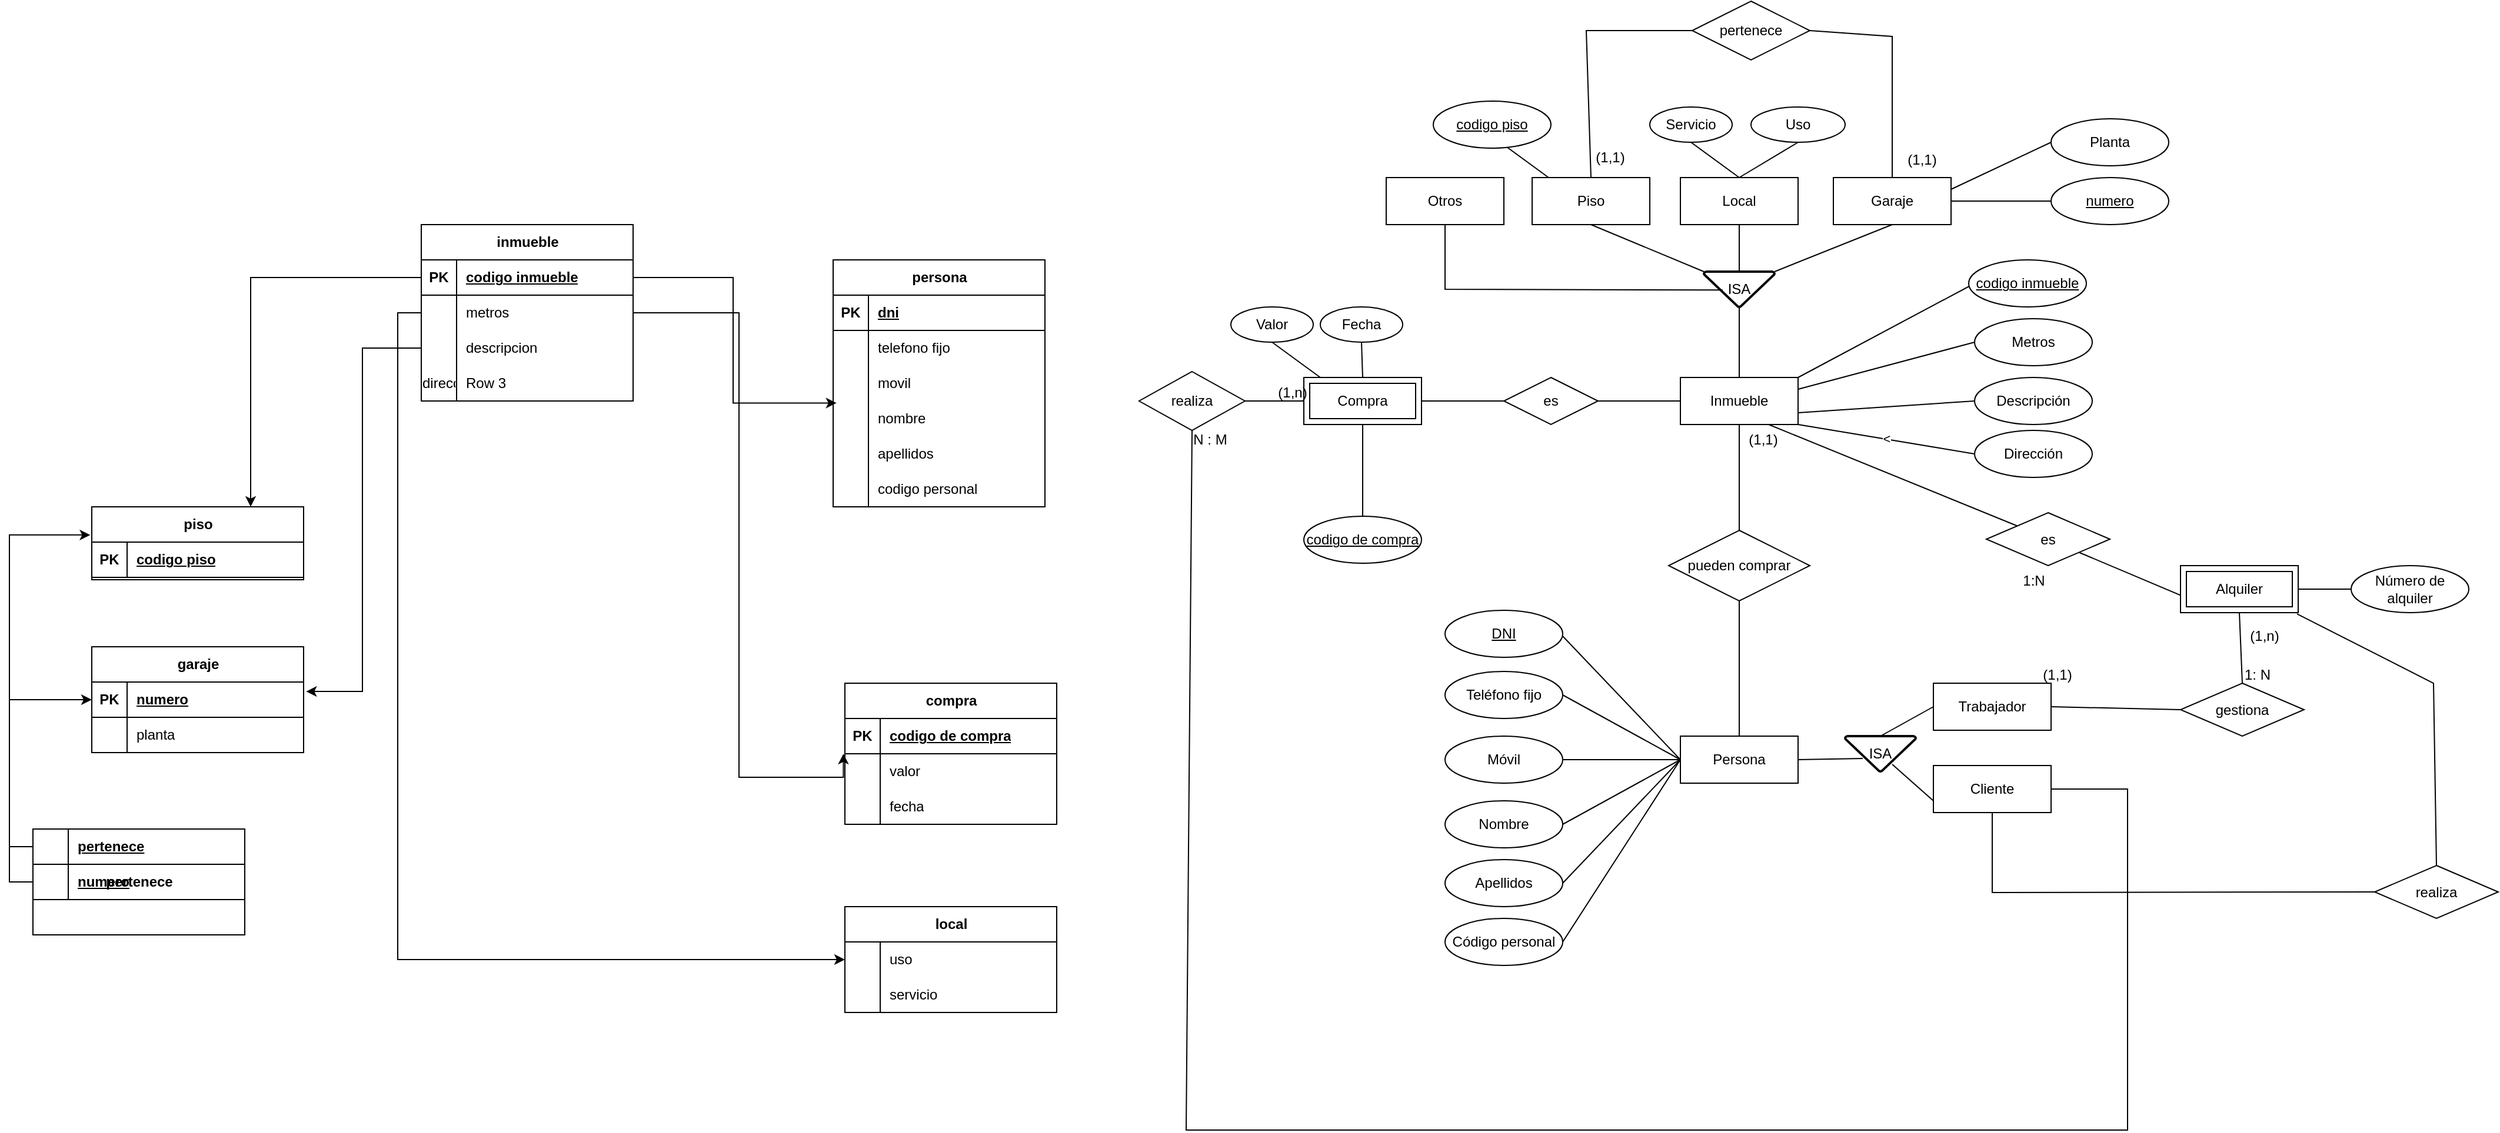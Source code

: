 <mxfile version="22.0.3" type="device">
  <diagram name="Página-1" id="IoMVb9g9P1kdKPF9sV89">
    <mxGraphModel dx="2796" dy="2153" grid="1" gridSize="10" guides="1" tooltips="1" connect="1" arrows="1" fold="1" page="1" pageScale="1" pageWidth="827" pageHeight="1169" math="0" shadow="0">
      <root>
        <mxCell id="0" />
        <mxCell id="1" parent="0" />
        <mxCell id="JEDPSPxCT1Yplpk_YO5b-1" value="Persona" style="whiteSpace=wrap;html=1;align=center;" parent="1" vertex="1">
          <mxGeometry x="720" y="145" width="100" height="40" as="geometry" />
        </mxCell>
        <mxCell id="JEDPSPxCT1Yplpk_YO5b-4" value="Teléfono fijo" style="ellipse;whiteSpace=wrap;html=1;align=center;" parent="1" vertex="1">
          <mxGeometry x="520" y="90" width="100" height="40" as="geometry" />
        </mxCell>
        <mxCell id="JEDPSPxCT1Yplpk_YO5b-5" value="Móvil" style="ellipse;whiteSpace=wrap;html=1;align=center;" parent="1" vertex="1">
          <mxGeometry x="520" y="145" width="100" height="40" as="geometry" />
        </mxCell>
        <mxCell id="JEDPSPxCT1Yplpk_YO5b-6" value="Nombre" style="ellipse;whiteSpace=wrap;html=1;align=center;" parent="1" vertex="1">
          <mxGeometry x="520" y="200" width="100" height="40" as="geometry" />
        </mxCell>
        <mxCell id="JEDPSPxCT1Yplpk_YO5b-7" value="Apellidos" style="ellipse;whiteSpace=wrap;html=1;align=center;" parent="1" vertex="1">
          <mxGeometry x="520" y="250" width="100" height="40" as="geometry" />
        </mxCell>
        <mxCell id="JEDPSPxCT1Yplpk_YO5b-8" value="" style="endArrow=none;html=1;rounded=0;exitX=1;exitY=0.5;exitDx=0;exitDy=0;entryX=0;entryY=0.5;entryDx=0;entryDy=0;" parent="1" target="JEDPSPxCT1Yplpk_YO5b-1" edge="1">
          <mxGeometry relative="1" as="geometry">
            <mxPoint x="620.0" y="60" as="sourcePoint" />
            <mxPoint x="720" y="180" as="targetPoint" />
          </mxGeometry>
        </mxCell>
        <mxCell id="JEDPSPxCT1Yplpk_YO5b-9" value="" style="endArrow=none;html=1;rounded=0;exitX=1;exitY=0.5;exitDx=0;exitDy=0;entryX=0;entryY=0.5;entryDx=0;entryDy=0;" parent="1" source="JEDPSPxCT1Yplpk_YO5b-4" target="JEDPSPxCT1Yplpk_YO5b-1" edge="1">
          <mxGeometry relative="1" as="geometry">
            <mxPoint x="630" y="70" as="sourcePoint" />
            <mxPoint x="670" y="240" as="targetPoint" />
          </mxGeometry>
        </mxCell>
        <mxCell id="JEDPSPxCT1Yplpk_YO5b-10" value="" style="endArrow=none;html=1;rounded=0;exitX=1;exitY=0.5;exitDx=0;exitDy=0;entryX=0;entryY=0.5;entryDx=0;entryDy=0;" parent="1" source="JEDPSPxCT1Yplpk_YO5b-5" target="JEDPSPxCT1Yplpk_YO5b-1" edge="1">
          <mxGeometry relative="1" as="geometry">
            <mxPoint x="640" y="80" as="sourcePoint" />
            <mxPoint x="680" y="220" as="targetPoint" />
          </mxGeometry>
        </mxCell>
        <mxCell id="JEDPSPxCT1Yplpk_YO5b-11" value="" style="endArrow=none;html=1;rounded=0;exitX=1;exitY=0.5;exitDx=0;exitDy=0;entryX=0;entryY=0.5;entryDx=0;entryDy=0;" parent="1" source="JEDPSPxCT1Yplpk_YO5b-6" target="JEDPSPxCT1Yplpk_YO5b-1" edge="1">
          <mxGeometry relative="1" as="geometry">
            <mxPoint x="650" y="90" as="sourcePoint" />
            <mxPoint x="760" y="260" as="targetPoint" />
          </mxGeometry>
        </mxCell>
        <mxCell id="JEDPSPxCT1Yplpk_YO5b-12" value="" style="endArrow=none;html=1;rounded=0;exitX=1;exitY=0.5;exitDx=0;exitDy=0;entryX=0;entryY=0.5;entryDx=0;entryDy=0;" parent="1" source="JEDPSPxCT1Yplpk_YO5b-7" target="JEDPSPxCT1Yplpk_YO5b-1" edge="1">
          <mxGeometry relative="1" as="geometry">
            <mxPoint x="660" y="100" as="sourcePoint" />
            <mxPoint x="710" y="205" as="targetPoint" />
          </mxGeometry>
        </mxCell>
        <mxCell id="JEDPSPxCT1Yplpk_YO5b-25" value="" style="endArrow=none;html=1;rounded=0;exitX=1;exitY=0.5;exitDx=0;exitDy=0;entryX=0;entryY=0.5;entryDx=0;entryDy=0;" parent="1" source="JEDPSPxCT1Yplpk_YO5b-89" target="JEDPSPxCT1Yplpk_YO5b-1" edge="1">
          <mxGeometry relative="1" as="geometry">
            <mxPoint x="770" y="300" as="sourcePoint" />
            <mxPoint x="740" y="250" as="targetPoint" />
          </mxGeometry>
        </mxCell>
        <mxCell id="JEDPSPxCT1Yplpk_YO5b-28" value="" style="endArrow=none;html=1;rounded=0;entryX=0.25;entryY=0.633;entryDx=0;entryDy=0;entryPerimeter=0;exitX=1;exitY=0.5;exitDx=0;exitDy=0;" parent="1" source="JEDPSPxCT1Yplpk_YO5b-1" target="JEDPSPxCT1Yplpk_YO5b-88" edge="1">
          <mxGeometry relative="1" as="geometry">
            <mxPoint x="840" y="200" as="sourcePoint" />
            <mxPoint x="940" y="210" as="targetPoint" />
          </mxGeometry>
        </mxCell>
        <mxCell id="JEDPSPxCT1Yplpk_YO5b-29" value="" style="endArrow=none;html=1;rounded=0;exitX=0;exitY=0.75;exitDx=0;exitDy=0;entryX=0.667;entryY=0.8;entryDx=0;entryDy=0;entryPerimeter=0;" parent="1" source="JEDPSPxCT1Yplpk_YO5b-91" target="JEDPSPxCT1Yplpk_YO5b-88" edge="1">
          <mxGeometry relative="1" as="geometry">
            <mxPoint x="820" y="505" as="sourcePoint" />
            <mxPoint x="960" y="350" as="targetPoint" />
          </mxGeometry>
        </mxCell>
        <mxCell id="JEDPSPxCT1Yplpk_YO5b-31" value="" style="endArrow=none;html=1;rounded=0;exitX=0.5;exitY=0;exitDx=0;exitDy=0;entryX=0;entryY=0.5;entryDx=0;entryDy=0;exitPerimeter=0;" parent="1" source="JEDPSPxCT1Yplpk_YO5b-88" target="JEDPSPxCT1Yplpk_YO5b-90" edge="1">
          <mxGeometry relative="1" as="geometry">
            <mxPoint x="990" y="329.17" as="sourcePoint" />
            <mxPoint x="1060" y="329.17" as="targetPoint" />
            <Array as="points" />
          </mxGeometry>
        </mxCell>
        <mxCell id="JEDPSPxCT1Yplpk_YO5b-32" value="" style="endArrow=none;html=1;rounded=0;exitX=0.5;exitY=0;exitDx=0;exitDy=0;entryX=0.5;entryY=1;entryDx=0;entryDy=0;" parent="1" source="JEDPSPxCT1Yplpk_YO5b-1" target="JEDPSPxCT1Yplpk_YO5b-33" edge="1">
          <mxGeometry relative="1" as="geometry">
            <mxPoint x="830" y="175" as="sourcePoint" />
            <mxPoint x="770" y="70" as="targetPoint" />
          </mxGeometry>
        </mxCell>
        <mxCell id="JEDPSPxCT1Yplpk_YO5b-33" value="pueden comprar" style="shape=rhombus;perimeter=rhombusPerimeter;whiteSpace=wrap;html=1;align=center;" parent="1" vertex="1">
          <mxGeometry x="710" y="-30" width="120" height="60" as="geometry" />
        </mxCell>
        <mxCell id="JEDPSPxCT1Yplpk_YO5b-34" value="Inmueble" style="whiteSpace=wrap;html=1;align=center;" parent="1" vertex="1">
          <mxGeometry x="720" y="-160" width="100" height="40" as="geometry" />
        </mxCell>
        <mxCell id="JEDPSPxCT1Yplpk_YO5b-35" value="" style="endArrow=none;html=1;rounded=0;exitX=0.5;exitY=1;exitDx=0;exitDy=0;entryX=0.5;entryY=0;entryDx=0;entryDy=0;" parent="1" source="JEDPSPxCT1Yplpk_YO5b-34" target="JEDPSPxCT1Yplpk_YO5b-33" edge="1">
          <mxGeometry relative="1" as="geometry">
            <mxPoint x="880" y="90" as="sourcePoint" />
            <mxPoint x="880" y="-25" as="targetPoint" />
          </mxGeometry>
        </mxCell>
        <mxCell id="JEDPSPxCT1Yplpk_YO5b-36" value="ISA" style="strokeWidth=2;html=1;shape=mxgraph.flowchart.merge_or_storage;whiteSpace=wrap;" parent="1" vertex="1">
          <mxGeometry x="740" y="-250" width="60" height="30" as="geometry" />
        </mxCell>
        <mxCell id="JEDPSPxCT1Yplpk_YO5b-37" value="" style="endArrow=none;html=1;rounded=0;exitX=0.5;exitY=1;exitDx=0;exitDy=0;entryX=0.5;entryY=0;entryDx=0;entryDy=0;exitPerimeter=0;" parent="1" source="JEDPSPxCT1Yplpk_YO5b-36" target="JEDPSPxCT1Yplpk_YO5b-34" edge="1">
          <mxGeometry relative="1" as="geometry">
            <mxPoint x="780" y="-110" as="sourcePoint" />
            <mxPoint x="780" y="-20" as="targetPoint" />
          </mxGeometry>
        </mxCell>
        <mxCell id="JEDPSPxCT1Yplpk_YO5b-41" value="" style="endArrow=none;html=1;rounded=0;exitX=0.5;exitY=1;exitDx=0;exitDy=0;entryX=0;entryY=0;entryDx=0;entryDy=0;entryPerimeter=0;" parent="1" source="JEDPSPxCT1Yplpk_YO5b-64" target="JEDPSPxCT1Yplpk_YO5b-36" edge="1">
          <mxGeometry relative="1" as="geometry">
            <mxPoint x="679.355" y="-295.858" as="sourcePoint" />
            <mxPoint x="780" y="-150" as="targetPoint" />
          </mxGeometry>
        </mxCell>
        <mxCell id="JEDPSPxCT1Yplpk_YO5b-42" value="" style="endArrow=none;html=1;rounded=0;entryX=0.5;entryY=0;entryDx=0;entryDy=0;entryPerimeter=0;exitX=0.5;exitY=1;exitDx=0;exitDy=0;" parent="1" source="JEDPSPxCT1Yplpk_YO5b-65" target="JEDPSPxCT1Yplpk_YO5b-36" edge="1">
          <mxGeometry relative="1" as="geometry">
            <mxPoint x="790" y="-270" as="sourcePoint" />
            <mxPoint x="790" y="-140" as="targetPoint" />
          </mxGeometry>
        </mxCell>
        <mxCell id="JEDPSPxCT1Yplpk_YO5b-43" value="" style="endArrow=none;html=1;rounded=0;exitX=0.5;exitY=1;exitDx=0;exitDy=0;entryX=1;entryY=0;entryDx=0;entryDy=0;entryPerimeter=0;" parent="1" source="JEDPSPxCT1Yplpk_YO5b-67" target="JEDPSPxCT1Yplpk_YO5b-36" edge="1">
          <mxGeometry relative="1" as="geometry">
            <mxPoint x="900" y="-290" as="sourcePoint" />
            <mxPoint x="800" y="-130" as="targetPoint" />
          </mxGeometry>
        </mxCell>
        <mxCell id="JEDPSPxCT1Yplpk_YO5b-50" value="" style="endArrow=none;html=1;rounded=0;exitX=1;exitY=0;exitDx=0;exitDy=0;entryX=0;entryY=0.5;entryDx=0;entryDy=0;" parent="1" source="JEDPSPxCT1Yplpk_YO5b-34" edge="1">
          <mxGeometry relative="1" as="geometry">
            <mxPoint x="780" as="sourcePoint" />
            <mxPoint x="970.0" y="-240" as="targetPoint" />
          </mxGeometry>
        </mxCell>
        <mxCell id="JEDPSPxCT1Yplpk_YO5b-57" value="Metros" style="ellipse;whiteSpace=wrap;html=1;align=center;" parent="1" vertex="1">
          <mxGeometry x="970" y="-210" width="100" height="40" as="geometry" />
        </mxCell>
        <mxCell id="JEDPSPxCT1Yplpk_YO5b-58" value="Descripción" style="ellipse;whiteSpace=wrap;html=1;align=center;" parent="1" vertex="1">
          <mxGeometry x="970" y="-160" width="100" height="40" as="geometry" />
        </mxCell>
        <mxCell id="JEDPSPxCT1Yplpk_YO5b-59" value="Dirección" style="ellipse;whiteSpace=wrap;html=1;align=center;" parent="1" vertex="1">
          <mxGeometry x="970" y="-115" width="100" height="40" as="geometry" />
        </mxCell>
        <mxCell id="JEDPSPxCT1Yplpk_YO5b-60" value="" style="endArrow=none;html=1;rounded=0;exitX=1;exitY=0.25;exitDx=0;exitDy=0;entryX=0;entryY=0.5;entryDx=0;entryDy=0;" parent="1" source="JEDPSPxCT1Yplpk_YO5b-34" target="JEDPSPxCT1Yplpk_YO5b-57" edge="1">
          <mxGeometry relative="1" as="geometry">
            <mxPoint x="1150" y="-160" as="sourcePoint" />
            <mxPoint x="1310" y="-90" as="targetPoint" />
          </mxGeometry>
        </mxCell>
        <mxCell id="JEDPSPxCT1Yplpk_YO5b-61" value="" style="endArrow=none;html=1;rounded=0;entryX=0;entryY=0.5;entryDx=0;entryDy=0;exitX=1;exitY=0.75;exitDx=0;exitDy=0;" parent="1" source="JEDPSPxCT1Yplpk_YO5b-34" target="JEDPSPxCT1Yplpk_YO5b-58" edge="1">
          <mxGeometry relative="1" as="geometry">
            <mxPoint x="1150" y="-140" as="sourcePoint" />
            <mxPoint x="1340" y="-190" as="targetPoint" />
          </mxGeometry>
        </mxCell>
        <mxCell id="JEDPSPxCT1Yplpk_YO5b-62" value="&amp;lt;" style="endArrow=none;html=1;rounded=0;exitX=1;exitY=1;exitDx=0;exitDy=0;entryX=0;entryY=0.5;entryDx=0;entryDy=0;" parent="1" source="JEDPSPxCT1Yplpk_YO5b-34" target="JEDPSPxCT1Yplpk_YO5b-59" edge="1">
          <mxGeometry relative="1" as="geometry">
            <mxPoint x="1150" y="-120" as="sourcePoint" />
            <mxPoint x="1350" y="-180" as="targetPoint" />
          </mxGeometry>
        </mxCell>
        <mxCell id="JEDPSPxCT1Yplpk_YO5b-64" value="Piso" style="whiteSpace=wrap;html=1;align=center;" parent="1" vertex="1">
          <mxGeometry x="594" y="-330" width="100" height="40" as="geometry" />
        </mxCell>
        <mxCell id="JEDPSPxCT1Yplpk_YO5b-65" value="Local" style="whiteSpace=wrap;html=1;align=center;" parent="1" vertex="1">
          <mxGeometry x="720" y="-330" width="100" height="40" as="geometry" />
        </mxCell>
        <mxCell id="JEDPSPxCT1Yplpk_YO5b-67" value="Garaje" style="whiteSpace=wrap;html=1;align=center;" parent="1" vertex="1">
          <mxGeometry x="850" y="-330" width="100" height="40" as="geometry" />
        </mxCell>
        <mxCell id="JEDPSPxCT1Yplpk_YO5b-68" value="pertenece" style="shape=rhombus;perimeter=rhombusPerimeter;whiteSpace=wrap;html=1;align=center;" parent="1" vertex="1">
          <mxGeometry x="730" y="-480" width="100" height="50" as="geometry" />
        </mxCell>
        <mxCell id="JEDPSPxCT1Yplpk_YO5b-70" value="" style="endArrow=none;html=1;rounded=0;exitX=0.5;exitY=0;exitDx=0;exitDy=0;entryX=1;entryY=0.5;entryDx=0;entryDy=0;" parent="1" source="JEDPSPxCT1Yplpk_YO5b-67" target="JEDPSPxCT1Yplpk_YO5b-68" edge="1">
          <mxGeometry relative="1" as="geometry">
            <mxPoint x="664" y="-270" as="sourcePoint" />
            <mxPoint x="760" y="-230" as="targetPoint" />
            <Array as="points">
              <mxPoint x="900" y="-450" />
            </Array>
          </mxGeometry>
        </mxCell>
        <mxCell id="JEDPSPxCT1Yplpk_YO5b-72" value="" style="endArrow=none;html=1;rounded=0;exitX=0.5;exitY=0;exitDx=0;exitDy=0;entryX=0;entryY=0.5;entryDx=0;entryDy=0;" parent="1" source="JEDPSPxCT1Yplpk_YO5b-64" target="JEDPSPxCT1Yplpk_YO5b-68" edge="1">
          <mxGeometry relative="1" as="geometry">
            <mxPoint x="910" y="-320" as="sourcePoint" />
            <mxPoint x="830" y="-405" as="targetPoint" />
            <Array as="points">
              <mxPoint x="640" y="-455" />
            </Array>
          </mxGeometry>
        </mxCell>
        <mxCell id="JEDPSPxCT1Yplpk_YO5b-73" value="Uso" style="ellipse;whiteSpace=wrap;html=1;align=center;" parent="1" vertex="1">
          <mxGeometry x="780" y="-390" width="80" height="30" as="geometry" />
        </mxCell>
        <mxCell id="JEDPSPxCT1Yplpk_YO5b-74" value="Servicio" style="ellipse;whiteSpace=wrap;html=1;align=center;" parent="1" vertex="1">
          <mxGeometry x="694" y="-390" width="70" height="30" as="geometry" />
        </mxCell>
        <mxCell id="JEDPSPxCT1Yplpk_YO5b-75" value="" style="endArrow=none;html=1;rounded=0;entryX=0.5;entryY=0;entryDx=0;entryDy=0;exitX=0.5;exitY=1;exitDx=0;exitDy=0;" parent="1" source="JEDPSPxCT1Yplpk_YO5b-74" target="JEDPSPxCT1Yplpk_YO5b-65" edge="1">
          <mxGeometry relative="1" as="geometry">
            <mxPoint x="780" y="-280" as="sourcePoint" />
            <mxPoint x="780" y="-240" as="targetPoint" />
          </mxGeometry>
        </mxCell>
        <mxCell id="JEDPSPxCT1Yplpk_YO5b-76" value="" style="endArrow=none;html=1;rounded=0;entryX=0.5;entryY=0;entryDx=0;entryDy=0;exitX=0.5;exitY=1;exitDx=0;exitDy=0;" parent="1" source="JEDPSPxCT1Yplpk_YO5b-73" target="JEDPSPxCT1Yplpk_YO5b-65" edge="1">
          <mxGeometry relative="1" as="geometry">
            <mxPoint x="790" y="-270" as="sourcePoint" />
            <mxPoint x="790" y="-230" as="targetPoint" />
          </mxGeometry>
        </mxCell>
        <mxCell id="JEDPSPxCT1Yplpk_YO5b-77" value="" style="endArrow=none;html=1;rounded=0;exitX=1;exitY=0.5;exitDx=0;exitDy=0;entryX=0;entryY=0.5;entryDx=0;entryDy=0;" parent="1" source="JEDPSPxCT1Yplpk_YO5b-67" edge="1">
          <mxGeometry relative="1" as="geometry">
            <mxPoint x="800" y="-260" as="sourcePoint" />
            <mxPoint x="1035" y="-310" as="targetPoint" />
          </mxGeometry>
        </mxCell>
        <mxCell id="JEDPSPxCT1Yplpk_YO5b-81" value="Planta" style="ellipse;whiteSpace=wrap;html=1;align=center;" parent="1" vertex="1">
          <mxGeometry x="1035" y="-380" width="100" height="40" as="geometry" />
        </mxCell>
        <mxCell id="JEDPSPxCT1Yplpk_YO5b-82" value="" style="endArrow=none;html=1;rounded=0;exitX=1;exitY=0.25;exitDx=0;exitDy=0;entryX=0;entryY=0.5;entryDx=0;entryDy=0;" parent="1" source="JEDPSPxCT1Yplpk_YO5b-67" target="JEDPSPxCT1Yplpk_YO5b-81" edge="1">
          <mxGeometry relative="1" as="geometry">
            <mxPoint x="960" y="-300" as="sourcePoint" />
            <mxPoint x="1045" y="-300" as="targetPoint" />
          </mxGeometry>
        </mxCell>
        <mxCell id="JEDPSPxCT1Yplpk_YO5b-83" value="Otros" style="whiteSpace=wrap;html=1;align=center;" parent="1" vertex="1">
          <mxGeometry x="470" y="-330" width="100" height="40" as="geometry" />
        </mxCell>
        <mxCell id="JEDPSPxCT1Yplpk_YO5b-84" value="" style="endArrow=none;html=1;rounded=0;exitX=0.5;exitY=1;exitDx=0;exitDy=0;entryX=0.264;entryY=0.522;entryDx=0;entryDy=0;entryPerimeter=0;" parent="1" source="JEDPSPxCT1Yplpk_YO5b-83" target="JEDPSPxCT1Yplpk_YO5b-36" edge="1">
          <mxGeometry relative="1" as="geometry">
            <mxPoint x="654" y="-280" as="sourcePoint" />
            <mxPoint x="749" y="-234" as="targetPoint" />
            <Array as="points">
              <mxPoint x="520" y="-235" />
            </Array>
          </mxGeometry>
        </mxCell>
        <mxCell id="JEDPSPxCT1Yplpk_YO5b-85" value="" style="endArrow=none;html=1;rounded=0;entryX=0.5;entryY=1;entryDx=0;entryDy=0;exitX=0.5;exitY=0;exitDx=0;exitDy=0;" parent="1" target="jTB4gWGIdLKd0BL9nHT8-6" edge="1">
          <mxGeometry relative="1" as="geometry">
            <mxPoint x="450.0" y="-30" as="sourcePoint" />
            <mxPoint x="670" y="-130" as="targetPoint" />
          </mxGeometry>
        </mxCell>
        <mxCell id="JEDPSPxCT1Yplpk_YO5b-88" value="ISA" style="strokeWidth=2;html=1;shape=mxgraph.flowchart.merge_or_storage;whiteSpace=wrap;" parent="1" vertex="1">
          <mxGeometry x="860" y="145" width="60" height="30" as="geometry" />
        </mxCell>
        <mxCell id="JEDPSPxCT1Yplpk_YO5b-89" value="Código personal" style="ellipse;whiteSpace=wrap;html=1;align=center;" parent="1" vertex="1">
          <mxGeometry x="520" y="300" width="100" height="40" as="geometry" />
        </mxCell>
        <mxCell id="JEDPSPxCT1Yplpk_YO5b-90" value="Trabajador" style="whiteSpace=wrap;html=1;align=center;" parent="1" vertex="1">
          <mxGeometry x="935" y="100" width="100" height="40" as="geometry" />
        </mxCell>
        <mxCell id="JEDPSPxCT1Yplpk_YO5b-91" value="Cliente" style="whiteSpace=wrap;html=1;align=center;" parent="1" vertex="1">
          <mxGeometry x="935" y="170" width="100" height="40" as="geometry" />
        </mxCell>
        <mxCell id="jTB4gWGIdLKd0BL9nHT8-2" value="" style="endArrow=none;html=1;rounded=0;entryX=0.5;entryY=0;entryDx=0;entryDy=0;exitX=0.5;exitY=1;exitDx=0;exitDy=0;" parent="1" edge="1">
          <mxGeometry relative="1" as="geometry">
            <mxPoint x="567" y="-360" as="sourcePoint" />
            <mxPoint x="608" y="-330" as="targetPoint" />
          </mxGeometry>
        </mxCell>
        <mxCell id="jTB4gWGIdLKd0BL9nHT8-3" value="(1,1)" style="text;html=1;align=center;verticalAlign=middle;resizable=0;points=[];autosize=1;strokeColor=none;fillColor=none;" parent="1" vertex="1">
          <mxGeometry x="900" y="-360" width="50" height="30" as="geometry" />
        </mxCell>
        <mxCell id="jTB4gWGIdLKd0BL9nHT8-4" value="(1,1)" style="text;html=1;align=center;verticalAlign=middle;resizable=0;points=[];autosize=1;strokeColor=none;fillColor=none;" parent="1" vertex="1">
          <mxGeometry x="635" y="-362" width="50" height="30" as="geometry" />
        </mxCell>
        <mxCell id="jTB4gWGIdLKd0BL9nHT8-5" value="es" style="shape=rhombus;perimeter=rhombusPerimeter;whiteSpace=wrap;html=1;align=center;" parent="1" vertex="1">
          <mxGeometry x="570" y="-160" width="80" height="40" as="geometry" />
        </mxCell>
        <mxCell id="jTB4gWGIdLKd0BL9nHT8-6" value="Compra" style="shape=ext;margin=3;double=1;whiteSpace=wrap;html=1;align=center;" parent="1" vertex="1">
          <mxGeometry x="400" y="-160" width="100" height="40" as="geometry" />
        </mxCell>
        <mxCell id="jTB4gWGIdLKd0BL9nHT8-8" value="realiza" style="shape=rhombus;perimeter=rhombusPerimeter;whiteSpace=wrap;html=1;align=center;" parent="1" vertex="1">
          <mxGeometry x="260" y="-165" width="90" height="50" as="geometry" />
        </mxCell>
        <mxCell id="jTB4gWGIdLKd0BL9nHT8-9" value="" style="endArrow=none;html=1;rounded=0;exitX=1;exitY=0.5;exitDx=0;exitDy=0;entryX=0.5;entryY=1;entryDx=0;entryDy=0;" parent="1" source="JEDPSPxCT1Yplpk_YO5b-91" target="jTB4gWGIdLKd0BL9nHT8-8" edge="1">
          <mxGeometry relative="1" as="geometry">
            <mxPoint x="460" y="-20" as="sourcePoint" />
            <mxPoint x="320" y="-90" as="targetPoint" />
            <Array as="points">
              <mxPoint x="1100" y="190" />
              <mxPoint x="1100" y="480" />
              <mxPoint x="300" y="480" />
            </Array>
          </mxGeometry>
        </mxCell>
        <mxCell id="jTB4gWGIdLKd0BL9nHT8-11" value="" style="endArrow=none;html=1;rounded=0;entryX=1;entryY=1;entryDx=0;entryDy=0;" parent="1" target="jTB4gWGIdLKd0BL9nHT8-24" edge="1">
          <mxGeometry relative="1" as="geometry">
            <mxPoint x="1180" y="40" as="sourcePoint" />
            <mxPoint x="780" y="40" as="targetPoint" />
          </mxGeometry>
        </mxCell>
        <mxCell id="jTB4gWGIdLKd0BL9nHT8-12" value="Alquiler" style="shape=ext;margin=3;double=1;whiteSpace=wrap;html=1;align=center;" parent="1" vertex="1">
          <mxGeometry x="1145" width="100" height="40" as="geometry" />
        </mxCell>
        <mxCell id="jTB4gWGIdLKd0BL9nHT8-13" value="gestiona" style="shape=rhombus;perimeter=rhombusPerimeter;whiteSpace=wrap;html=1;align=center;" parent="1" vertex="1">
          <mxGeometry x="1145" y="100" width="105" height="45" as="geometry" />
        </mxCell>
        <mxCell id="jTB4gWGIdLKd0BL9nHT8-14" value="" style="endArrow=none;html=1;rounded=0;entryX=1;entryY=0.5;entryDx=0;entryDy=0;exitX=0;exitY=0.5;exitDx=0;exitDy=0;" parent="1" source="jTB4gWGIdLKd0BL9nHT8-13" target="JEDPSPxCT1Yplpk_YO5b-90" edge="1">
          <mxGeometry relative="1" as="geometry">
            <mxPoint x="1190" y="50" as="sourcePoint" />
            <mxPoint x="805" y="-110" as="targetPoint" />
          </mxGeometry>
        </mxCell>
        <mxCell id="jTB4gWGIdLKd0BL9nHT8-15" value="" style="endArrow=none;html=1;rounded=0;entryX=0.5;entryY=0;entryDx=0;entryDy=0;exitX=0.5;exitY=1;exitDx=0;exitDy=0;" parent="1" source="jTB4gWGIdLKd0BL9nHT8-12" target="jTB4gWGIdLKd0BL9nHT8-13" edge="1">
          <mxGeometry relative="1" as="geometry">
            <mxPoint x="1200" y="60" as="sourcePoint" />
            <mxPoint x="815" y="-100" as="targetPoint" />
          </mxGeometry>
        </mxCell>
        <mxCell id="jTB4gWGIdLKd0BL9nHT8-16" value="1: N" style="text;html=1;align=center;verticalAlign=middle;resizable=0;points=[];autosize=1;strokeColor=none;fillColor=none;" parent="1" vertex="1">
          <mxGeometry x="1185" y="78" width="50" height="30" as="geometry" />
        </mxCell>
        <mxCell id="jTB4gWGIdLKd0BL9nHT8-17" value="(1,1)" style="text;html=1;align=center;verticalAlign=middle;resizable=0;points=[];autosize=1;strokeColor=none;fillColor=none;" parent="1" vertex="1">
          <mxGeometry x="1015" y="78" width="50" height="30" as="geometry" />
        </mxCell>
        <mxCell id="jTB4gWGIdLKd0BL9nHT8-18" value="N : M" style="text;html=1;align=center;verticalAlign=middle;resizable=0;points=[];autosize=1;strokeColor=none;fillColor=none;" parent="1" vertex="1">
          <mxGeometry x="295" y="-122" width="50" height="30" as="geometry" />
        </mxCell>
        <mxCell id="jTB4gWGIdLKd0BL9nHT8-19" value="" style="endArrow=none;html=1;rounded=0;entryX=0;entryY=0.5;entryDx=0;entryDy=0;exitX=1;exitY=0.5;exitDx=0;exitDy=0;" parent="1" source="jTB4gWGIdLKd0BL9nHT8-8" target="jTB4gWGIdLKd0BL9nHT8-6" edge="1">
          <mxGeometry relative="1" as="geometry">
            <mxPoint x="577" y="-350" as="sourcePoint" />
            <mxPoint x="618" y="-320" as="targetPoint" />
          </mxGeometry>
        </mxCell>
        <mxCell id="jTB4gWGIdLKd0BL9nHT8-20" value="(1,n)" style="text;html=1;align=center;verticalAlign=middle;resizable=0;points=[];autosize=1;strokeColor=none;fillColor=none;" parent="1" vertex="1">
          <mxGeometry x="1191" y="45" width="50" height="30" as="geometry" />
        </mxCell>
        <mxCell id="jTB4gWGIdLKd0BL9nHT8-21" value="Número de alquiler" style="ellipse;whiteSpace=wrap;html=1;align=center;" parent="1" vertex="1">
          <mxGeometry x="1290" width="100" height="40" as="geometry" />
        </mxCell>
        <mxCell id="jTB4gWGIdLKd0BL9nHT8-23" value="" style="endArrow=none;html=1;rounded=0;entryX=0;entryY=0.5;entryDx=0;entryDy=0;exitX=1;exitY=0.5;exitDx=0;exitDy=0;" parent="1" source="jTB4gWGIdLKd0BL9nHT8-12" target="jTB4gWGIdLKd0BL9nHT8-21" edge="1">
          <mxGeometry relative="1" as="geometry">
            <mxPoint x="1300" y="65" as="sourcePoint" />
            <mxPoint x="1450" y="55" as="targetPoint" />
          </mxGeometry>
        </mxCell>
        <mxCell id="jTB4gWGIdLKd0BL9nHT8-24" value="es" style="shape=rhombus;perimeter=rhombusPerimeter;whiteSpace=wrap;html=1;align=center;" parent="1" vertex="1">
          <mxGeometry x="980" y="-45" width="105" height="45" as="geometry" />
        </mxCell>
        <mxCell id="jTB4gWGIdLKd0BL9nHT8-25" value="" style="endArrow=none;html=1;rounded=0;entryX=0.75;entryY=1;entryDx=0;entryDy=0;exitX=0;exitY=0;exitDx=0;exitDy=0;" parent="1" source="jTB4gWGIdLKd0BL9nHT8-24" target="JEDPSPxCT1Yplpk_YO5b-34" edge="1">
          <mxGeometry relative="1" as="geometry">
            <mxPoint x="1190" y="50" as="sourcePoint" />
            <mxPoint x="1059" y="16" as="targetPoint" />
          </mxGeometry>
        </mxCell>
        <mxCell id="jTB4gWGIdLKd0BL9nHT8-26" value="1:N" style="text;html=1;align=center;verticalAlign=middle;resizable=0;points=[];autosize=1;strokeColor=none;fillColor=none;" parent="1" vertex="1">
          <mxGeometry x="1000" y="-2" width="40" height="30" as="geometry" />
        </mxCell>
        <mxCell id="jTB4gWGIdLKd0BL9nHT8-27" value="(1,1)" style="text;html=1;align=center;verticalAlign=middle;resizable=0;points=[];autosize=1;strokeColor=none;fillColor=none;" parent="1" vertex="1">
          <mxGeometry x="765" y="-122" width="50" height="30" as="geometry" />
        </mxCell>
        <mxCell id="jTB4gWGIdLKd0BL9nHT8-28" value="" style="endArrow=none;html=1;rounded=0;entryX=0.5;entryY=1;entryDx=0;entryDy=0;exitX=0;exitY=0.5;exitDx=0;exitDy=0;" parent="1" source="jTB4gWGIdLKd0BL9nHT8-30" target="JEDPSPxCT1Yplpk_YO5b-91" edge="1">
          <mxGeometry relative="1" as="geometry">
            <mxPoint x="960" y="270" as="sourcePoint" />
            <mxPoint x="1045" y="130" as="targetPoint" />
            <Array as="points">
              <mxPoint x="985" y="278" />
            </Array>
          </mxGeometry>
        </mxCell>
        <mxCell id="jTB4gWGIdLKd0BL9nHT8-30" value="realiza" style="shape=rhombus;perimeter=rhombusPerimeter;whiteSpace=wrap;html=1;align=center;" parent="1" vertex="1">
          <mxGeometry x="1310" y="255" width="105" height="45" as="geometry" />
        </mxCell>
        <mxCell id="jTB4gWGIdLKd0BL9nHT8-31" value="" style="endArrow=none;html=1;rounded=0;entryX=1.06;entryY=-0.133;entryDx=0;entryDy=0;exitX=0.5;exitY=0;exitDx=0;exitDy=0;entryPerimeter=0;" parent="1" source="jTB4gWGIdLKd0BL9nHT8-30" target="jTB4gWGIdLKd0BL9nHT8-20" edge="1">
          <mxGeometry relative="1" as="geometry">
            <mxPoint x="1310" y="288" as="sourcePoint" />
            <mxPoint x="995" y="220" as="targetPoint" />
            <Array as="points">
              <mxPoint x="1360" y="100" />
            </Array>
          </mxGeometry>
        </mxCell>
        <mxCell id="jTB4gWGIdLKd0BL9nHT8-32" value="Valor" style="ellipse;whiteSpace=wrap;html=1;align=center;" parent="1" vertex="1">
          <mxGeometry x="338" y="-220" width="70" height="30" as="geometry" />
        </mxCell>
        <mxCell id="jTB4gWGIdLKd0BL9nHT8-33" value="" style="endArrow=none;html=1;rounded=0;entryX=0.5;entryY=0;entryDx=0;entryDy=0;exitX=0.5;exitY=1;exitDx=0;exitDy=0;" parent="1" source="jTB4gWGIdLKd0BL9nHT8-32" edge="1">
          <mxGeometry relative="1" as="geometry">
            <mxPoint x="424" y="-110" as="sourcePoint" />
            <mxPoint x="414" y="-160" as="targetPoint" />
          </mxGeometry>
        </mxCell>
        <mxCell id="jTB4gWGIdLKd0BL9nHT8-34" value="Fecha" style="ellipse;whiteSpace=wrap;html=1;align=center;" parent="1" vertex="1">
          <mxGeometry x="414" y="-220" width="70" height="30" as="geometry" />
        </mxCell>
        <mxCell id="jTB4gWGIdLKd0BL9nHT8-35" value="" style="endArrow=none;html=1;rounded=0;entryX=0.5;entryY=0;entryDx=0;entryDy=0;exitX=0.5;exitY=1;exitDx=0;exitDy=0;" parent="1" source="jTB4gWGIdLKd0BL9nHT8-34" target="jTB4gWGIdLKd0BL9nHT8-6" edge="1">
          <mxGeometry relative="1" as="geometry">
            <mxPoint x="500" y="-110" as="sourcePoint" />
            <mxPoint x="490" y="-160" as="targetPoint" />
          </mxGeometry>
        </mxCell>
        <mxCell id="jTB4gWGIdLKd0BL9nHT8-36" value="" style="endArrow=none;html=1;rounded=0;entryX=1;entryY=0.5;entryDx=0;entryDy=0;exitX=0;exitY=0.5;exitDx=0;exitDy=0;" parent="1" source="jTB4gWGIdLKd0BL9nHT8-5" target="jTB4gWGIdLKd0BL9nHT8-6" edge="1">
          <mxGeometry relative="1" as="geometry">
            <mxPoint x="460" y="-20" as="sourcePoint" />
            <mxPoint x="460" y="-110" as="targetPoint" />
          </mxGeometry>
        </mxCell>
        <mxCell id="jTB4gWGIdLKd0BL9nHT8-37" value="" style="endArrow=none;html=1;rounded=0;entryX=1;entryY=0.5;entryDx=0;entryDy=0;exitX=0;exitY=0.5;exitDx=0;exitDy=0;" parent="1" source="JEDPSPxCT1Yplpk_YO5b-34" target="jTB4gWGIdLKd0BL9nHT8-5" edge="1">
          <mxGeometry relative="1" as="geometry">
            <mxPoint x="470" y="-10" as="sourcePoint" />
            <mxPoint x="470" y="-100" as="targetPoint" />
          </mxGeometry>
        </mxCell>
        <mxCell id="jTB4gWGIdLKd0BL9nHT8-38" value="(1,n)" style="text;html=1;align=center;verticalAlign=middle;resizable=0;points=[];autosize=1;strokeColor=none;fillColor=none;" parent="1" vertex="1">
          <mxGeometry x="365" y="-162" width="50" height="30" as="geometry" />
        </mxCell>
        <mxCell id="MyAadw2ABX8Ao7AHjhf6-1" value="DNI" style="ellipse;whiteSpace=wrap;html=1;align=center;fontStyle=4;" vertex="1" parent="1">
          <mxGeometry x="520" y="38" width="100" height="40" as="geometry" />
        </mxCell>
        <mxCell id="MyAadw2ABX8Ao7AHjhf6-2" value="codigo inmueble" style="ellipse;whiteSpace=wrap;html=1;align=center;fontStyle=4;" vertex="1" parent="1">
          <mxGeometry x="965" y="-260" width="100" height="40" as="geometry" />
        </mxCell>
        <mxCell id="MyAadw2ABX8Ao7AHjhf6-3" value="codigo de compra" style="ellipse;whiteSpace=wrap;html=1;align=center;fontStyle=4;" vertex="1" parent="1">
          <mxGeometry x="400" y="-42" width="100" height="40" as="geometry" />
        </mxCell>
        <mxCell id="MyAadw2ABX8Ao7AHjhf6-4" value="codigo piso" style="ellipse;whiteSpace=wrap;html=1;align=center;fontStyle=4;" vertex="1" parent="1">
          <mxGeometry x="510" y="-395" width="100" height="40" as="geometry" />
        </mxCell>
        <mxCell id="MyAadw2ABX8Ao7AHjhf6-5" value="numero" style="ellipse;whiteSpace=wrap;html=1;align=center;fontStyle=4;" vertex="1" parent="1">
          <mxGeometry x="1035" y="-330" width="100" height="40" as="geometry" />
        </mxCell>
        <mxCell id="MyAadw2ABX8Ao7AHjhf6-6" value="inmueble" style="shape=table;startSize=30;container=1;collapsible=1;childLayout=tableLayout;fixedRows=1;rowLines=0;fontStyle=1;align=center;resizeLast=1;html=1;" vertex="1" parent="1">
          <mxGeometry x="-350" y="-290" width="180" height="150" as="geometry" />
        </mxCell>
        <mxCell id="MyAadw2ABX8Ao7AHjhf6-7" value="" style="shape=tableRow;horizontal=0;startSize=0;swimlaneHead=0;swimlaneBody=0;fillColor=none;collapsible=0;dropTarget=0;points=[[0,0.5],[1,0.5]];portConstraint=eastwest;top=0;left=0;right=0;bottom=1;" vertex="1" parent="MyAadw2ABX8Ao7AHjhf6-6">
          <mxGeometry y="30" width="180" height="30" as="geometry" />
        </mxCell>
        <mxCell id="MyAadw2ABX8Ao7AHjhf6-8" value="PK" style="shape=partialRectangle;connectable=0;fillColor=none;top=0;left=0;bottom=0;right=0;fontStyle=1;overflow=hidden;whiteSpace=wrap;html=1;" vertex="1" parent="MyAadw2ABX8Ao7AHjhf6-7">
          <mxGeometry width="30" height="30" as="geometry">
            <mxRectangle width="30" height="30" as="alternateBounds" />
          </mxGeometry>
        </mxCell>
        <mxCell id="MyAadw2ABX8Ao7AHjhf6-9" value="codigo inmueble" style="shape=partialRectangle;connectable=0;fillColor=none;top=0;left=0;bottom=0;right=0;align=left;spacingLeft=6;fontStyle=5;overflow=hidden;whiteSpace=wrap;html=1;" vertex="1" parent="MyAadw2ABX8Ao7AHjhf6-7">
          <mxGeometry x="30" width="150" height="30" as="geometry">
            <mxRectangle width="150" height="30" as="alternateBounds" />
          </mxGeometry>
        </mxCell>
        <mxCell id="MyAadw2ABX8Ao7AHjhf6-10" value="" style="shape=tableRow;horizontal=0;startSize=0;swimlaneHead=0;swimlaneBody=0;fillColor=none;collapsible=0;dropTarget=0;points=[[0,0.5],[1,0.5]];portConstraint=eastwest;top=0;left=0;right=0;bottom=0;" vertex="1" parent="MyAadw2ABX8Ao7AHjhf6-6">
          <mxGeometry y="60" width="180" height="30" as="geometry" />
        </mxCell>
        <mxCell id="MyAadw2ABX8Ao7AHjhf6-11" value="" style="shape=partialRectangle;connectable=0;fillColor=none;top=0;left=0;bottom=0;right=0;editable=1;overflow=hidden;whiteSpace=wrap;html=1;" vertex="1" parent="MyAadw2ABX8Ao7AHjhf6-10">
          <mxGeometry width="30" height="30" as="geometry">
            <mxRectangle width="30" height="30" as="alternateBounds" />
          </mxGeometry>
        </mxCell>
        <mxCell id="MyAadw2ABX8Ao7AHjhf6-12" value="metros" style="shape=partialRectangle;connectable=0;fillColor=none;top=0;left=0;bottom=0;right=0;align=left;spacingLeft=6;overflow=hidden;whiteSpace=wrap;html=1;" vertex="1" parent="MyAadw2ABX8Ao7AHjhf6-10">
          <mxGeometry x="30" width="150" height="30" as="geometry">
            <mxRectangle width="150" height="30" as="alternateBounds" />
          </mxGeometry>
        </mxCell>
        <mxCell id="MyAadw2ABX8Ao7AHjhf6-13" value="" style="shape=tableRow;horizontal=0;startSize=0;swimlaneHead=0;swimlaneBody=0;fillColor=none;collapsible=0;dropTarget=0;points=[[0,0.5],[1,0.5]];portConstraint=eastwest;top=0;left=0;right=0;bottom=0;" vertex="1" parent="MyAadw2ABX8Ao7AHjhf6-6">
          <mxGeometry y="90" width="180" height="30" as="geometry" />
        </mxCell>
        <mxCell id="MyAadw2ABX8Ao7AHjhf6-14" value="" style="shape=partialRectangle;connectable=0;fillColor=none;top=0;left=0;bottom=0;right=0;editable=1;overflow=hidden;whiteSpace=wrap;html=1;" vertex="1" parent="MyAadw2ABX8Ao7AHjhf6-13">
          <mxGeometry width="30" height="30" as="geometry">
            <mxRectangle width="30" height="30" as="alternateBounds" />
          </mxGeometry>
        </mxCell>
        <mxCell id="MyAadw2ABX8Ao7AHjhf6-15" value="descripcion" style="shape=partialRectangle;connectable=0;fillColor=none;top=0;left=0;bottom=0;right=0;align=left;spacingLeft=6;overflow=hidden;whiteSpace=wrap;html=1;" vertex="1" parent="MyAadw2ABX8Ao7AHjhf6-13">
          <mxGeometry x="30" width="150" height="30" as="geometry">
            <mxRectangle width="150" height="30" as="alternateBounds" />
          </mxGeometry>
        </mxCell>
        <mxCell id="MyAadw2ABX8Ao7AHjhf6-16" value="" style="shape=tableRow;horizontal=0;startSize=0;swimlaneHead=0;swimlaneBody=0;fillColor=none;collapsible=0;dropTarget=0;points=[[0,0.5],[1,0.5]];portConstraint=eastwest;top=0;left=0;right=0;bottom=0;" vertex="1" parent="MyAadw2ABX8Ao7AHjhf6-6">
          <mxGeometry y="120" width="180" height="30" as="geometry" />
        </mxCell>
        <mxCell id="MyAadw2ABX8Ao7AHjhf6-17" value="direccion" style="shape=partialRectangle;connectable=0;fillColor=none;top=0;left=0;bottom=0;right=0;editable=1;overflow=hidden;whiteSpace=wrap;html=1;" vertex="1" parent="MyAadw2ABX8Ao7AHjhf6-16">
          <mxGeometry width="30" height="30" as="geometry">
            <mxRectangle width="30" height="30" as="alternateBounds" />
          </mxGeometry>
        </mxCell>
        <mxCell id="MyAadw2ABX8Ao7AHjhf6-18" value="Row 3" style="shape=partialRectangle;connectable=0;fillColor=none;top=0;left=0;bottom=0;right=0;align=left;spacingLeft=6;overflow=hidden;whiteSpace=wrap;html=1;" vertex="1" parent="MyAadw2ABX8Ao7AHjhf6-16">
          <mxGeometry x="30" width="150" height="30" as="geometry">
            <mxRectangle width="150" height="30" as="alternateBounds" />
          </mxGeometry>
        </mxCell>
        <mxCell id="MyAadw2ABX8Ao7AHjhf6-19" value="compra" style="shape=table;startSize=30;container=1;collapsible=1;childLayout=tableLayout;fixedRows=1;rowLines=0;fontStyle=1;align=center;resizeLast=1;html=1;" vertex="1" parent="1">
          <mxGeometry x="10" y="100" width="180" height="120" as="geometry" />
        </mxCell>
        <mxCell id="MyAadw2ABX8Ao7AHjhf6-20" value="" style="shape=tableRow;horizontal=0;startSize=0;swimlaneHead=0;swimlaneBody=0;fillColor=none;collapsible=0;dropTarget=0;points=[[0,0.5],[1,0.5]];portConstraint=eastwest;top=0;left=0;right=0;bottom=1;" vertex="1" parent="MyAadw2ABX8Ao7AHjhf6-19">
          <mxGeometry y="30" width="180" height="30" as="geometry" />
        </mxCell>
        <mxCell id="MyAadw2ABX8Ao7AHjhf6-21" value="PK" style="shape=partialRectangle;connectable=0;fillColor=none;top=0;left=0;bottom=0;right=0;fontStyle=1;overflow=hidden;whiteSpace=wrap;html=1;" vertex="1" parent="MyAadw2ABX8Ao7AHjhf6-20">
          <mxGeometry width="30" height="30" as="geometry">
            <mxRectangle width="30" height="30" as="alternateBounds" />
          </mxGeometry>
        </mxCell>
        <mxCell id="MyAadw2ABX8Ao7AHjhf6-22" value="codigo de compra" style="shape=partialRectangle;connectable=0;fillColor=none;top=0;left=0;bottom=0;right=0;align=left;spacingLeft=6;fontStyle=5;overflow=hidden;whiteSpace=wrap;html=1;" vertex="1" parent="MyAadw2ABX8Ao7AHjhf6-20">
          <mxGeometry x="30" width="150" height="30" as="geometry">
            <mxRectangle width="150" height="30" as="alternateBounds" />
          </mxGeometry>
        </mxCell>
        <mxCell id="MyAadw2ABX8Ao7AHjhf6-23" value="" style="shape=tableRow;horizontal=0;startSize=0;swimlaneHead=0;swimlaneBody=0;fillColor=none;collapsible=0;dropTarget=0;points=[[0,0.5],[1,0.5]];portConstraint=eastwest;top=0;left=0;right=0;bottom=0;" vertex="1" parent="MyAadw2ABX8Ao7AHjhf6-19">
          <mxGeometry y="60" width="180" height="30" as="geometry" />
        </mxCell>
        <mxCell id="MyAadw2ABX8Ao7AHjhf6-24" value="" style="shape=partialRectangle;connectable=0;fillColor=none;top=0;left=0;bottom=0;right=0;editable=1;overflow=hidden;whiteSpace=wrap;html=1;" vertex="1" parent="MyAadw2ABX8Ao7AHjhf6-23">
          <mxGeometry width="30" height="30" as="geometry">
            <mxRectangle width="30" height="30" as="alternateBounds" />
          </mxGeometry>
        </mxCell>
        <mxCell id="MyAadw2ABX8Ao7AHjhf6-25" value="valor" style="shape=partialRectangle;connectable=0;fillColor=none;top=0;left=0;bottom=0;right=0;align=left;spacingLeft=6;overflow=hidden;whiteSpace=wrap;html=1;" vertex="1" parent="MyAadw2ABX8Ao7AHjhf6-23">
          <mxGeometry x="30" width="150" height="30" as="geometry">
            <mxRectangle width="150" height="30" as="alternateBounds" />
          </mxGeometry>
        </mxCell>
        <mxCell id="MyAadw2ABX8Ao7AHjhf6-26" value="" style="shape=tableRow;horizontal=0;startSize=0;swimlaneHead=0;swimlaneBody=0;fillColor=none;collapsible=0;dropTarget=0;points=[[0,0.5],[1,0.5]];portConstraint=eastwest;top=0;left=0;right=0;bottom=0;" vertex="1" parent="MyAadw2ABX8Ao7AHjhf6-19">
          <mxGeometry y="90" width="180" height="30" as="geometry" />
        </mxCell>
        <mxCell id="MyAadw2ABX8Ao7AHjhf6-27" value="" style="shape=partialRectangle;connectable=0;fillColor=none;top=0;left=0;bottom=0;right=0;editable=1;overflow=hidden;whiteSpace=wrap;html=1;" vertex="1" parent="MyAadw2ABX8Ao7AHjhf6-26">
          <mxGeometry width="30" height="30" as="geometry">
            <mxRectangle width="30" height="30" as="alternateBounds" />
          </mxGeometry>
        </mxCell>
        <mxCell id="MyAadw2ABX8Ao7AHjhf6-28" value="fecha" style="shape=partialRectangle;connectable=0;fillColor=none;top=0;left=0;bottom=0;right=0;align=left;spacingLeft=6;overflow=hidden;whiteSpace=wrap;html=1;" vertex="1" parent="MyAadw2ABX8Ao7AHjhf6-26">
          <mxGeometry x="30" width="150" height="30" as="geometry">
            <mxRectangle width="150" height="30" as="alternateBounds" />
          </mxGeometry>
        </mxCell>
        <mxCell id="MyAadw2ABX8Ao7AHjhf6-32" value="piso" style="shape=table;startSize=30;container=1;collapsible=1;childLayout=tableLayout;fixedRows=1;rowLines=0;fontStyle=1;align=center;resizeLast=1;html=1;" vertex="1" parent="1">
          <mxGeometry x="-630" y="-50" width="180" height="62" as="geometry" />
        </mxCell>
        <mxCell id="MyAadw2ABX8Ao7AHjhf6-33" value="" style="shape=tableRow;horizontal=0;startSize=0;swimlaneHead=0;swimlaneBody=0;fillColor=none;collapsible=0;dropTarget=0;points=[[0,0.5],[1,0.5]];portConstraint=eastwest;top=0;left=0;right=0;bottom=1;" vertex="1" parent="MyAadw2ABX8Ao7AHjhf6-32">
          <mxGeometry y="30" width="180" height="30" as="geometry" />
        </mxCell>
        <mxCell id="MyAadw2ABX8Ao7AHjhf6-34" value="PK" style="shape=partialRectangle;connectable=0;fillColor=none;top=0;left=0;bottom=0;right=0;fontStyle=1;overflow=hidden;whiteSpace=wrap;html=1;" vertex="1" parent="MyAadw2ABX8Ao7AHjhf6-33">
          <mxGeometry width="30" height="30" as="geometry">
            <mxRectangle width="30" height="30" as="alternateBounds" />
          </mxGeometry>
        </mxCell>
        <mxCell id="MyAadw2ABX8Ao7AHjhf6-35" value="codigo piso" style="shape=partialRectangle;connectable=0;fillColor=none;top=0;left=0;bottom=0;right=0;align=left;spacingLeft=6;fontStyle=5;overflow=hidden;whiteSpace=wrap;html=1;" vertex="1" parent="MyAadw2ABX8Ao7AHjhf6-33">
          <mxGeometry x="30" width="150" height="30" as="geometry">
            <mxRectangle width="150" height="30" as="alternateBounds" />
          </mxGeometry>
        </mxCell>
        <mxCell id="MyAadw2ABX8Ao7AHjhf6-45" value="local" style="shape=table;startSize=30;container=1;collapsible=1;childLayout=tableLayout;fixedRows=1;rowLines=0;fontStyle=1;align=center;resizeLast=1;html=1;" vertex="1" parent="1">
          <mxGeometry x="10" y="290" width="180" height="90" as="geometry" />
        </mxCell>
        <mxCell id="MyAadw2ABX8Ao7AHjhf6-49" value="" style="shape=tableRow;horizontal=0;startSize=0;swimlaneHead=0;swimlaneBody=0;fillColor=none;collapsible=0;dropTarget=0;points=[[0,0.5],[1,0.5]];portConstraint=eastwest;top=0;left=0;right=0;bottom=0;" vertex="1" parent="MyAadw2ABX8Ao7AHjhf6-45">
          <mxGeometry y="30" width="180" height="30" as="geometry" />
        </mxCell>
        <mxCell id="MyAadw2ABX8Ao7AHjhf6-50" value="" style="shape=partialRectangle;connectable=0;fillColor=none;top=0;left=0;bottom=0;right=0;editable=1;overflow=hidden;whiteSpace=wrap;html=1;" vertex="1" parent="MyAadw2ABX8Ao7AHjhf6-49">
          <mxGeometry width="30" height="30" as="geometry">
            <mxRectangle width="30" height="30" as="alternateBounds" />
          </mxGeometry>
        </mxCell>
        <mxCell id="MyAadw2ABX8Ao7AHjhf6-51" value="uso" style="shape=partialRectangle;connectable=0;fillColor=none;top=0;left=0;bottom=0;right=0;align=left;spacingLeft=6;overflow=hidden;whiteSpace=wrap;html=1;" vertex="1" parent="MyAadw2ABX8Ao7AHjhf6-49">
          <mxGeometry x="30" width="150" height="30" as="geometry">
            <mxRectangle width="150" height="30" as="alternateBounds" />
          </mxGeometry>
        </mxCell>
        <mxCell id="MyAadw2ABX8Ao7AHjhf6-52" value="" style="shape=tableRow;horizontal=0;startSize=0;swimlaneHead=0;swimlaneBody=0;fillColor=none;collapsible=0;dropTarget=0;points=[[0,0.5],[1,0.5]];portConstraint=eastwest;top=0;left=0;right=0;bottom=0;" vertex="1" parent="MyAadw2ABX8Ao7AHjhf6-45">
          <mxGeometry y="60" width="180" height="30" as="geometry" />
        </mxCell>
        <mxCell id="MyAadw2ABX8Ao7AHjhf6-53" value="" style="shape=partialRectangle;connectable=0;fillColor=none;top=0;left=0;bottom=0;right=0;editable=1;overflow=hidden;whiteSpace=wrap;html=1;" vertex="1" parent="MyAadw2ABX8Ao7AHjhf6-52">
          <mxGeometry width="30" height="30" as="geometry">
            <mxRectangle width="30" height="30" as="alternateBounds" />
          </mxGeometry>
        </mxCell>
        <mxCell id="MyAadw2ABX8Ao7AHjhf6-54" value="servicio" style="shape=partialRectangle;connectable=0;fillColor=none;top=0;left=0;bottom=0;right=0;align=left;spacingLeft=6;overflow=hidden;whiteSpace=wrap;html=1;" vertex="1" parent="MyAadw2ABX8Ao7AHjhf6-52">
          <mxGeometry x="30" width="150" height="30" as="geometry">
            <mxRectangle width="150" height="30" as="alternateBounds" />
          </mxGeometry>
        </mxCell>
        <mxCell id="MyAadw2ABX8Ao7AHjhf6-58" value="garaje" style="shape=table;startSize=30;container=1;collapsible=1;childLayout=tableLayout;fixedRows=1;rowLines=0;fontStyle=1;align=center;resizeLast=1;html=1;" vertex="1" parent="1">
          <mxGeometry x="-630" y="69" width="180" height="90" as="geometry" />
        </mxCell>
        <mxCell id="MyAadw2ABX8Ao7AHjhf6-59" value="" style="shape=tableRow;horizontal=0;startSize=0;swimlaneHead=0;swimlaneBody=0;fillColor=none;collapsible=0;dropTarget=0;points=[[0,0.5],[1,0.5]];portConstraint=eastwest;top=0;left=0;right=0;bottom=1;" vertex="1" parent="MyAadw2ABX8Ao7AHjhf6-58">
          <mxGeometry y="30" width="180" height="30" as="geometry" />
        </mxCell>
        <mxCell id="MyAadw2ABX8Ao7AHjhf6-60" value="PK" style="shape=partialRectangle;connectable=0;fillColor=none;top=0;left=0;bottom=0;right=0;fontStyle=1;overflow=hidden;whiteSpace=wrap;html=1;" vertex="1" parent="MyAadw2ABX8Ao7AHjhf6-59">
          <mxGeometry width="30" height="30" as="geometry">
            <mxRectangle width="30" height="30" as="alternateBounds" />
          </mxGeometry>
        </mxCell>
        <mxCell id="MyAadw2ABX8Ao7AHjhf6-61" value="numero" style="shape=partialRectangle;connectable=0;fillColor=none;top=0;left=0;bottom=0;right=0;align=left;spacingLeft=6;fontStyle=5;overflow=hidden;whiteSpace=wrap;html=1;" vertex="1" parent="MyAadw2ABX8Ao7AHjhf6-59">
          <mxGeometry x="30" width="150" height="30" as="geometry">
            <mxRectangle width="150" height="30" as="alternateBounds" />
          </mxGeometry>
        </mxCell>
        <mxCell id="MyAadw2ABX8Ao7AHjhf6-62" value="" style="shape=tableRow;horizontal=0;startSize=0;swimlaneHead=0;swimlaneBody=0;fillColor=none;collapsible=0;dropTarget=0;points=[[0,0.5],[1,0.5]];portConstraint=eastwest;top=0;left=0;right=0;bottom=0;" vertex="1" parent="MyAadw2ABX8Ao7AHjhf6-58">
          <mxGeometry y="60" width="180" height="30" as="geometry" />
        </mxCell>
        <mxCell id="MyAadw2ABX8Ao7AHjhf6-63" value="" style="shape=partialRectangle;connectable=0;fillColor=none;top=0;left=0;bottom=0;right=0;editable=1;overflow=hidden;whiteSpace=wrap;html=1;" vertex="1" parent="MyAadw2ABX8Ao7AHjhf6-62">
          <mxGeometry width="30" height="30" as="geometry">
            <mxRectangle width="30" height="30" as="alternateBounds" />
          </mxGeometry>
        </mxCell>
        <mxCell id="MyAadw2ABX8Ao7AHjhf6-64" value="planta" style="shape=partialRectangle;connectable=0;fillColor=none;top=0;left=0;bottom=0;right=0;align=left;spacingLeft=6;overflow=hidden;whiteSpace=wrap;html=1;" vertex="1" parent="MyAadw2ABX8Ao7AHjhf6-62">
          <mxGeometry x="30" width="150" height="30" as="geometry">
            <mxRectangle width="150" height="30" as="alternateBounds" />
          </mxGeometry>
        </mxCell>
        <mxCell id="MyAadw2ABX8Ao7AHjhf6-71" value="persona" style="shape=table;startSize=30;container=1;collapsible=1;childLayout=tableLayout;fixedRows=1;rowLines=0;fontStyle=1;align=center;resizeLast=1;html=1;" vertex="1" parent="1">
          <mxGeometry y="-260" width="180" height="210" as="geometry" />
        </mxCell>
        <mxCell id="MyAadw2ABX8Ao7AHjhf6-72" value="" style="shape=tableRow;horizontal=0;startSize=0;swimlaneHead=0;swimlaneBody=0;fillColor=none;collapsible=0;dropTarget=0;points=[[0,0.5],[1,0.5]];portConstraint=eastwest;top=0;left=0;right=0;bottom=1;" vertex="1" parent="MyAadw2ABX8Ao7AHjhf6-71">
          <mxGeometry y="30" width="180" height="30" as="geometry" />
        </mxCell>
        <mxCell id="MyAadw2ABX8Ao7AHjhf6-73" value="PK" style="shape=partialRectangle;connectable=0;fillColor=none;top=0;left=0;bottom=0;right=0;fontStyle=1;overflow=hidden;whiteSpace=wrap;html=1;" vertex="1" parent="MyAadw2ABX8Ao7AHjhf6-72">
          <mxGeometry width="30" height="30" as="geometry">
            <mxRectangle width="30" height="30" as="alternateBounds" />
          </mxGeometry>
        </mxCell>
        <mxCell id="MyAadw2ABX8Ao7AHjhf6-74" value="dni" style="shape=partialRectangle;connectable=0;fillColor=none;top=0;left=0;bottom=0;right=0;align=left;spacingLeft=6;fontStyle=5;overflow=hidden;whiteSpace=wrap;html=1;" vertex="1" parent="MyAadw2ABX8Ao7AHjhf6-72">
          <mxGeometry x="30" width="150" height="30" as="geometry">
            <mxRectangle width="150" height="30" as="alternateBounds" />
          </mxGeometry>
        </mxCell>
        <mxCell id="MyAadw2ABX8Ao7AHjhf6-75" value="" style="shape=tableRow;horizontal=0;startSize=0;swimlaneHead=0;swimlaneBody=0;fillColor=none;collapsible=0;dropTarget=0;points=[[0,0.5],[1,0.5]];portConstraint=eastwest;top=0;left=0;right=0;bottom=0;" vertex="1" parent="MyAadw2ABX8Ao7AHjhf6-71">
          <mxGeometry y="60" width="180" height="30" as="geometry" />
        </mxCell>
        <mxCell id="MyAadw2ABX8Ao7AHjhf6-76" value="" style="shape=partialRectangle;connectable=0;fillColor=none;top=0;left=0;bottom=0;right=0;editable=1;overflow=hidden;whiteSpace=wrap;html=1;" vertex="1" parent="MyAadw2ABX8Ao7AHjhf6-75">
          <mxGeometry width="30" height="30" as="geometry">
            <mxRectangle width="30" height="30" as="alternateBounds" />
          </mxGeometry>
        </mxCell>
        <mxCell id="MyAadw2ABX8Ao7AHjhf6-77" value="telefono fijo" style="shape=partialRectangle;connectable=0;fillColor=none;top=0;left=0;bottom=0;right=0;align=left;spacingLeft=6;overflow=hidden;whiteSpace=wrap;html=1;" vertex="1" parent="MyAadw2ABX8Ao7AHjhf6-75">
          <mxGeometry x="30" width="150" height="30" as="geometry">
            <mxRectangle width="150" height="30" as="alternateBounds" />
          </mxGeometry>
        </mxCell>
        <mxCell id="MyAadw2ABX8Ao7AHjhf6-78" value="" style="shape=tableRow;horizontal=0;startSize=0;swimlaneHead=0;swimlaneBody=0;fillColor=none;collapsible=0;dropTarget=0;points=[[0,0.5],[1,0.5]];portConstraint=eastwest;top=0;left=0;right=0;bottom=0;" vertex="1" parent="MyAadw2ABX8Ao7AHjhf6-71">
          <mxGeometry y="90" width="180" height="30" as="geometry" />
        </mxCell>
        <mxCell id="MyAadw2ABX8Ao7AHjhf6-79" value="" style="shape=partialRectangle;connectable=0;fillColor=none;top=0;left=0;bottom=0;right=0;editable=1;overflow=hidden;whiteSpace=wrap;html=1;" vertex="1" parent="MyAadw2ABX8Ao7AHjhf6-78">
          <mxGeometry width="30" height="30" as="geometry">
            <mxRectangle width="30" height="30" as="alternateBounds" />
          </mxGeometry>
        </mxCell>
        <mxCell id="MyAadw2ABX8Ao7AHjhf6-80" value="movil" style="shape=partialRectangle;connectable=0;fillColor=none;top=0;left=0;bottom=0;right=0;align=left;spacingLeft=6;overflow=hidden;whiteSpace=wrap;html=1;" vertex="1" parent="MyAadw2ABX8Ao7AHjhf6-78">
          <mxGeometry x="30" width="150" height="30" as="geometry">
            <mxRectangle width="150" height="30" as="alternateBounds" />
          </mxGeometry>
        </mxCell>
        <mxCell id="MyAadw2ABX8Ao7AHjhf6-81" value="" style="shape=tableRow;horizontal=0;startSize=0;swimlaneHead=0;swimlaneBody=0;fillColor=none;collapsible=0;dropTarget=0;points=[[0,0.5],[1,0.5]];portConstraint=eastwest;top=0;left=0;right=0;bottom=0;" vertex="1" parent="MyAadw2ABX8Ao7AHjhf6-71">
          <mxGeometry y="120" width="180" height="30" as="geometry" />
        </mxCell>
        <mxCell id="MyAadw2ABX8Ao7AHjhf6-82" value="" style="shape=partialRectangle;connectable=0;fillColor=none;top=0;left=0;bottom=0;right=0;editable=1;overflow=hidden;whiteSpace=wrap;html=1;" vertex="1" parent="MyAadw2ABX8Ao7AHjhf6-81">
          <mxGeometry width="30" height="30" as="geometry">
            <mxRectangle width="30" height="30" as="alternateBounds" />
          </mxGeometry>
        </mxCell>
        <mxCell id="MyAadw2ABX8Ao7AHjhf6-83" value="nombre" style="shape=partialRectangle;connectable=0;fillColor=none;top=0;left=0;bottom=0;right=0;align=left;spacingLeft=6;overflow=hidden;whiteSpace=wrap;html=1;" vertex="1" parent="MyAadw2ABX8Ao7AHjhf6-81">
          <mxGeometry x="30" width="150" height="30" as="geometry">
            <mxRectangle width="150" height="30" as="alternateBounds" />
          </mxGeometry>
        </mxCell>
        <mxCell id="MyAadw2ABX8Ao7AHjhf6-84" value="" style="shape=tableRow;horizontal=0;startSize=0;swimlaneHead=0;swimlaneBody=0;fillColor=none;collapsible=0;dropTarget=0;points=[[0,0.5],[1,0.5]];portConstraint=eastwest;top=0;left=0;right=0;bottom=0;" vertex="1" parent="MyAadw2ABX8Ao7AHjhf6-71">
          <mxGeometry y="150" width="180" height="30" as="geometry" />
        </mxCell>
        <mxCell id="MyAadw2ABX8Ao7AHjhf6-85" value="" style="shape=partialRectangle;connectable=0;fillColor=none;top=0;left=0;bottom=0;right=0;editable=1;overflow=hidden;whiteSpace=wrap;html=1;" vertex="1" parent="MyAadw2ABX8Ao7AHjhf6-84">
          <mxGeometry width="30" height="30" as="geometry">
            <mxRectangle width="30" height="30" as="alternateBounds" />
          </mxGeometry>
        </mxCell>
        <mxCell id="MyAadw2ABX8Ao7AHjhf6-86" value="apellidos" style="shape=partialRectangle;connectable=0;fillColor=none;top=0;left=0;bottom=0;right=0;align=left;spacingLeft=6;overflow=hidden;whiteSpace=wrap;html=1;" vertex="1" parent="MyAadw2ABX8Ao7AHjhf6-84">
          <mxGeometry x="30" width="150" height="30" as="geometry">
            <mxRectangle width="150" height="30" as="alternateBounds" />
          </mxGeometry>
        </mxCell>
        <mxCell id="MyAadw2ABX8Ao7AHjhf6-87" value="" style="shape=tableRow;horizontal=0;startSize=0;swimlaneHead=0;swimlaneBody=0;fillColor=none;collapsible=0;dropTarget=0;points=[[0,0.5],[1,0.5]];portConstraint=eastwest;top=0;left=0;right=0;bottom=0;" vertex="1" parent="MyAadw2ABX8Ao7AHjhf6-71">
          <mxGeometry y="180" width="180" height="30" as="geometry" />
        </mxCell>
        <mxCell id="MyAadw2ABX8Ao7AHjhf6-88" value="" style="shape=partialRectangle;connectable=0;fillColor=none;top=0;left=0;bottom=0;right=0;editable=1;overflow=hidden;whiteSpace=wrap;html=1;" vertex="1" parent="MyAadw2ABX8Ao7AHjhf6-87">
          <mxGeometry width="30" height="30" as="geometry">
            <mxRectangle width="30" height="30" as="alternateBounds" />
          </mxGeometry>
        </mxCell>
        <mxCell id="MyAadw2ABX8Ao7AHjhf6-89" value="codigo personal" style="shape=partialRectangle;connectable=0;fillColor=none;top=0;left=0;bottom=0;right=0;align=left;spacingLeft=6;overflow=hidden;whiteSpace=wrap;html=1;" vertex="1" parent="MyAadw2ABX8Ao7AHjhf6-87">
          <mxGeometry x="30" width="150" height="30" as="geometry">
            <mxRectangle width="150" height="30" as="alternateBounds" />
          </mxGeometry>
        </mxCell>
        <mxCell id="MyAadw2ABX8Ao7AHjhf6-103" value="pertenece" style="shape=table;startSize=0;container=1;collapsible=1;childLayout=tableLayout;fixedRows=1;rowLines=0;fontStyle=1;align=center;resizeLast=1;html=1;" vertex="1" parent="1">
          <mxGeometry x="-680" y="224" width="180" height="90" as="geometry" />
        </mxCell>
        <mxCell id="MyAadw2ABX8Ao7AHjhf6-104" value="" style="shape=tableRow;horizontal=0;startSize=0;swimlaneHead=0;swimlaneBody=0;fillColor=none;collapsible=0;dropTarget=0;points=[[0,0.5],[1,0.5]];portConstraint=eastwest;top=0;left=0;right=0;bottom=1;" vertex="1" parent="MyAadw2ABX8Ao7AHjhf6-103">
          <mxGeometry width="180" height="30" as="geometry" />
        </mxCell>
        <mxCell id="MyAadw2ABX8Ao7AHjhf6-105" value="" style="shape=partialRectangle;connectable=0;fillColor=none;top=0;left=0;bottom=0;right=0;fontStyle=1;overflow=hidden;whiteSpace=wrap;html=1;" vertex="1" parent="MyAadw2ABX8Ao7AHjhf6-104">
          <mxGeometry width="30" height="30" as="geometry">
            <mxRectangle width="30" height="30" as="alternateBounds" />
          </mxGeometry>
        </mxCell>
        <mxCell id="MyAadw2ABX8Ao7AHjhf6-106" value="pertenece" style="shape=partialRectangle;connectable=0;fillColor=none;top=0;left=0;bottom=0;right=0;align=left;spacingLeft=6;fontStyle=5;overflow=hidden;whiteSpace=wrap;html=1;" vertex="1" parent="MyAadw2ABX8Ao7AHjhf6-104">
          <mxGeometry x="30" width="150" height="30" as="geometry">
            <mxRectangle width="150" height="30" as="alternateBounds" />
          </mxGeometry>
        </mxCell>
        <mxCell id="MyAadw2ABX8Ao7AHjhf6-116" value="" style="shape=tableRow;horizontal=0;startSize=0;swimlaneHead=0;swimlaneBody=0;fillColor=none;collapsible=0;dropTarget=0;points=[[0,0.5],[1,0.5]];portConstraint=eastwest;top=0;left=0;right=0;bottom=1;" vertex="1" parent="MyAadw2ABX8Ao7AHjhf6-103">
          <mxGeometry y="30" width="180" height="30" as="geometry" />
        </mxCell>
        <mxCell id="MyAadw2ABX8Ao7AHjhf6-117" value="" style="shape=partialRectangle;connectable=0;fillColor=none;top=0;left=0;bottom=0;right=0;fontStyle=1;overflow=hidden;whiteSpace=wrap;html=1;" vertex="1" parent="MyAadw2ABX8Ao7AHjhf6-116">
          <mxGeometry width="30" height="30" as="geometry">
            <mxRectangle width="30" height="30" as="alternateBounds" />
          </mxGeometry>
        </mxCell>
        <mxCell id="MyAadw2ABX8Ao7AHjhf6-118" value="numero" style="shape=partialRectangle;connectable=0;fillColor=none;top=0;left=0;bottom=0;right=0;align=left;spacingLeft=6;fontStyle=5;overflow=hidden;whiteSpace=wrap;html=1;" vertex="1" parent="MyAadw2ABX8Ao7AHjhf6-116">
          <mxGeometry x="30" width="150" height="30" as="geometry">
            <mxRectangle width="150" height="30" as="alternateBounds" />
          </mxGeometry>
        </mxCell>
        <mxCell id="MyAadw2ABX8Ao7AHjhf6-119" style="edgeStyle=orthogonalEdgeStyle;rounded=0;orthogonalLoop=1;jettySize=auto;html=1;exitX=0;exitY=0.5;exitDx=0;exitDy=0;entryX=-0.007;entryY=-0.202;entryDx=0;entryDy=0;entryPerimeter=0;" edge="1" parent="1" source="MyAadw2ABX8Ao7AHjhf6-104" target="MyAadw2ABX8Ao7AHjhf6-33">
          <mxGeometry relative="1" as="geometry" />
        </mxCell>
        <mxCell id="MyAadw2ABX8Ao7AHjhf6-120" style="edgeStyle=orthogonalEdgeStyle;rounded=0;orthogonalLoop=1;jettySize=auto;html=1;exitX=0;exitY=0.5;exitDx=0;exitDy=0;entryX=0;entryY=0.5;entryDx=0;entryDy=0;" edge="1" parent="1" source="MyAadw2ABX8Ao7AHjhf6-116" target="MyAadw2ABX8Ao7AHjhf6-59">
          <mxGeometry relative="1" as="geometry" />
        </mxCell>
        <mxCell id="MyAadw2ABX8Ao7AHjhf6-124" style="edgeStyle=orthogonalEdgeStyle;rounded=0;orthogonalLoop=1;jettySize=auto;html=1;exitX=1;exitY=0.5;exitDx=0;exitDy=0;entryX=0.016;entryY=1.057;entryDx=0;entryDy=0;entryPerimeter=0;" edge="1" parent="1" source="MyAadw2ABX8Ao7AHjhf6-7" target="MyAadw2ABX8Ao7AHjhf6-78">
          <mxGeometry relative="1" as="geometry" />
        </mxCell>
        <mxCell id="MyAadw2ABX8Ao7AHjhf6-125" style="edgeStyle=orthogonalEdgeStyle;rounded=0;orthogonalLoop=1;jettySize=auto;html=1;exitX=1;exitY=0.5;exitDx=0;exitDy=0;entryX=-0.007;entryY=0.998;entryDx=0;entryDy=0;entryPerimeter=0;" edge="1" parent="1" source="MyAadw2ABX8Ao7AHjhf6-10" target="MyAadw2ABX8Ao7AHjhf6-20">
          <mxGeometry relative="1" as="geometry" />
        </mxCell>
        <mxCell id="MyAadw2ABX8Ao7AHjhf6-126" style="edgeStyle=orthogonalEdgeStyle;rounded=0;orthogonalLoop=1;jettySize=auto;html=1;exitX=0;exitY=0.5;exitDx=0;exitDy=0;entryX=0;entryY=0.5;entryDx=0;entryDy=0;" edge="1" parent="1" source="MyAadw2ABX8Ao7AHjhf6-10" target="MyAadw2ABX8Ao7AHjhf6-49">
          <mxGeometry relative="1" as="geometry" />
        </mxCell>
        <mxCell id="MyAadw2ABX8Ao7AHjhf6-127" style="edgeStyle=orthogonalEdgeStyle;rounded=0;orthogonalLoop=1;jettySize=auto;html=1;exitX=0;exitY=0.5;exitDx=0;exitDy=0;entryX=0.75;entryY=0;entryDx=0;entryDy=0;" edge="1" parent="1" source="MyAadw2ABX8Ao7AHjhf6-7" target="MyAadw2ABX8Ao7AHjhf6-32">
          <mxGeometry relative="1" as="geometry" />
        </mxCell>
        <mxCell id="MyAadw2ABX8Ao7AHjhf6-128" style="edgeStyle=orthogonalEdgeStyle;rounded=0;orthogonalLoop=1;jettySize=auto;html=1;exitX=0;exitY=0.5;exitDx=0;exitDy=0;entryX=1.012;entryY=0.267;entryDx=0;entryDy=0;entryPerimeter=0;" edge="1" parent="1" source="MyAadw2ABX8Ao7AHjhf6-13" target="MyAadw2ABX8Ao7AHjhf6-59">
          <mxGeometry relative="1" as="geometry" />
        </mxCell>
      </root>
    </mxGraphModel>
  </diagram>
</mxfile>
